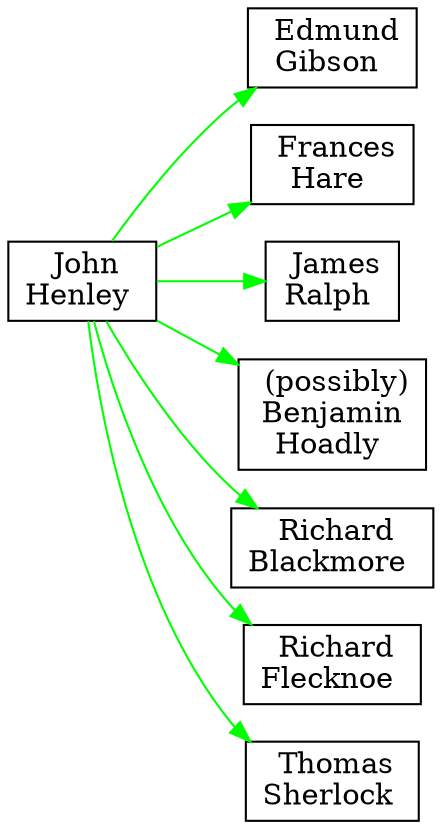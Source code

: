 digraph G {
rankdir=LR
node [shape=rect]
EDMUND_GIBSON [label=< Edmund<br/>Gibson >]
FRANCES_HARE [label=< Frances<br/>Hare >]
JAMES_RALPH [label=< James<br/>Ralph >]
JOHN_HENLEY [label=< John<br/>Henley >]
POSSIBLY_BENJAMIN_HOADLY [label=< (possibly)<br/>Benjamin<br/>Hoadly >]
RICHARD_BLACKMORE [label=< Richard<br/>Blackmore >]
RICHARD_FLECKNOE [label=< Richard<br/>Flecknoe >]
THOMAS_SHERLOCK [label=< Thomas<br/>Sherlock >]
JOHN_HENLEY -> EDMUND_GIBSON [color=green weight=1]
JOHN_HENLEY -> FRANCES_HARE [color=green weight=1]
JOHN_HENLEY -> JAMES_RALPH [color=green weight=4]
JOHN_HENLEY -> POSSIBLY_BENJAMIN_HOADLY [color=green weight=1]
JOHN_HENLEY -> RICHARD_BLACKMORE [color=green weight=1]
JOHN_HENLEY -> RICHARD_FLECKNOE [color=green weight=1]
JOHN_HENLEY -> THOMAS_SHERLOCK [color=green weight=1]
}